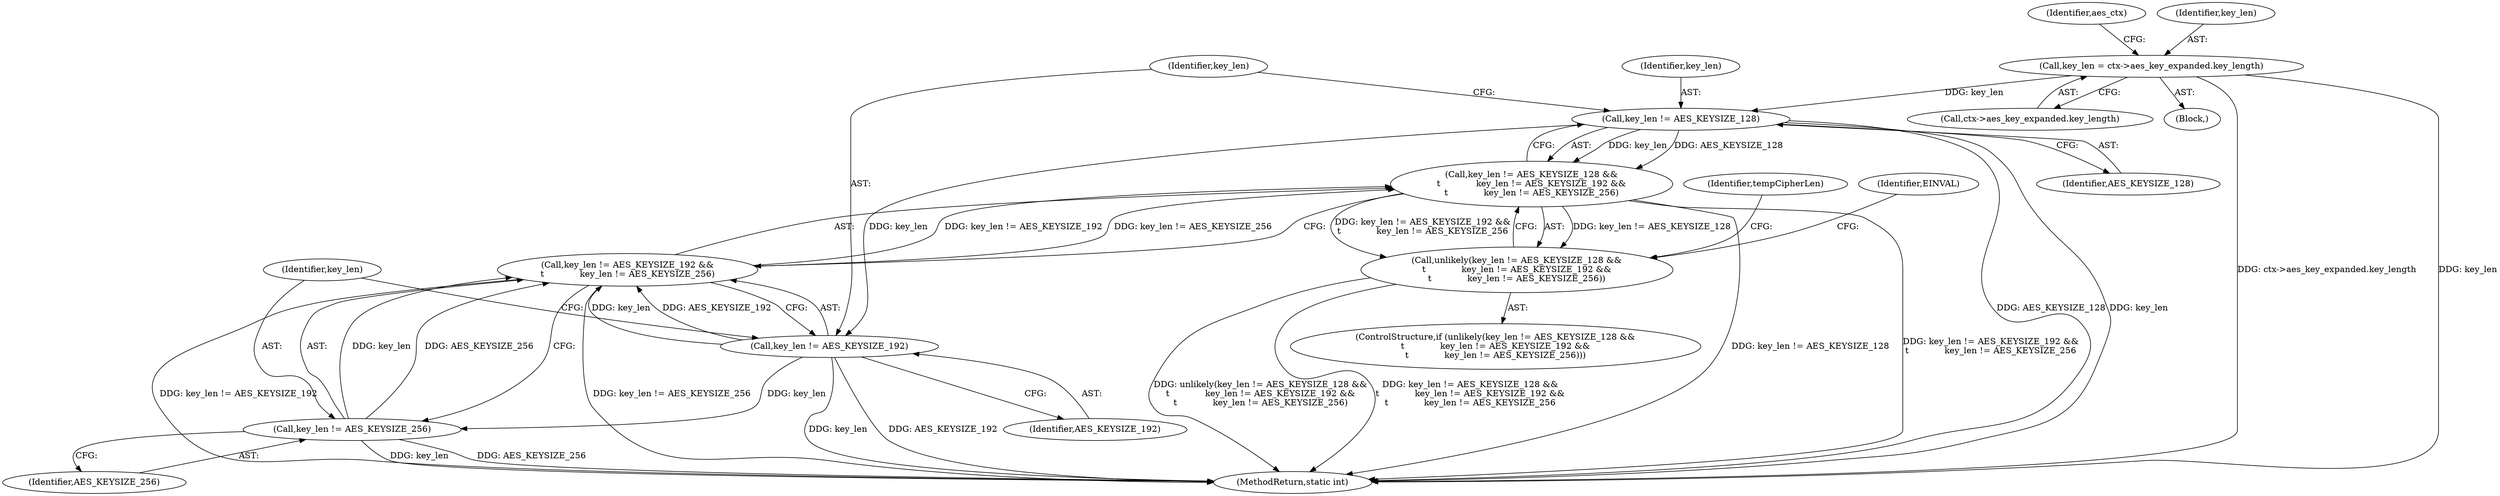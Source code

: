 digraph "0_linux_ccfe8c3f7e52ae83155cb038753f4c75b774ca8a@pointer" {
"1000140" [label="(Call,key_len = ctx->aes_key_expanded.key_length)"];
"1000221" [label="(Call,key_len != AES_KEYSIZE_128)"];
"1000220" [label="(Call,key_len != AES_KEYSIZE_128 &&\n\t             key_len != AES_KEYSIZE_192 &&\n\t             key_len != AES_KEYSIZE_256)"];
"1000219" [label="(Call,unlikely(key_len != AES_KEYSIZE_128 &&\n\t             key_len != AES_KEYSIZE_192 &&\n\t             key_len != AES_KEYSIZE_256))"];
"1000225" [label="(Call,key_len != AES_KEYSIZE_192)"];
"1000224" [label="(Call,key_len != AES_KEYSIZE_192 &&\n\t             key_len != AES_KEYSIZE_256)"];
"1000228" [label="(Call,key_len != AES_KEYSIZE_256)"];
"1000219" [label="(Call,unlikely(key_len != AES_KEYSIZE_128 &&\n\t             key_len != AES_KEYSIZE_192 &&\n\t             key_len != AES_KEYSIZE_256))"];
"1000218" [label="(ControlStructure,if (unlikely(key_len != AES_KEYSIZE_128 &&\n\t             key_len != AES_KEYSIZE_192 &&\n\t             key_len != AES_KEYSIZE_256)))"];
"1000142" [label="(Call,ctx->aes_key_expanded.key_length)"];
"1000149" [label="(Identifier,aes_ctx)"];
"1000477" [label="(MethodReturn,static int)"];
"1000235" [label="(Identifier,tempCipherLen)"];
"1000224" [label="(Call,key_len != AES_KEYSIZE_192 &&\n\t             key_len != AES_KEYSIZE_256)"];
"1000230" [label="(Identifier,AES_KEYSIZE_256)"];
"1000140" [label="(Call,key_len = ctx->aes_key_expanded.key_length)"];
"1000220" [label="(Call,key_len != AES_KEYSIZE_128 &&\n\t             key_len != AES_KEYSIZE_192 &&\n\t             key_len != AES_KEYSIZE_256)"];
"1000226" [label="(Identifier,key_len)"];
"1000141" [label="(Identifier,key_len)"];
"1000222" [label="(Identifier,key_len)"];
"1000233" [label="(Identifier,EINVAL)"];
"1000228" [label="(Call,key_len != AES_KEYSIZE_256)"];
"1000227" [label="(Identifier,AES_KEYSIZE_192)"];
"1000223" [label="(Identifier,AES_KEYSIZE_128)"];
"1000225" [label="(Call,key_len != AES_KEYSIZE_192)"];
"1000108" [label="(Block,)"];
"1000221" [label="(Call,key_len != AES_KEYSIZE_128)"];
"1000229" [label="(Identifier,key_len)"];
"1000140" -> "1000108"  [label="AST: "];
"1000140" -> "1000142"  [label="CFG: "];
"1000141" -> "1000140"  [label="AST: "];
"1000142" -> "1000140"  [label="AST: "];
"1000149" -> "1000140"  [label="CFG: "];
"1000140" -> "1000477"  [label="DDG: ctx->aes_key_expanded.key_length"];
"1000140" -> "1000477"  [label="DDG: key_len"];
"1000140" -> "1000221"  [label="DDG: key_len"];
"1000221" -> "1000220"  [label="AST: "];
"1000221" -> "1000223"  [label="CFG: "];
"1000222" -> "1000221"  [label="AST: "];
"1000223" -> "1000221"  [label="AST: "];
"1000226" -> "1000221"  [label="CFG: "];
"1000220" -> "1000221"  [label="CFG: "];
"1000221" -> "1000477"  [label="DDG: AES_KEYSIZE_128"];
"1000221" -> "1000477"  [label="DDG: key_len"];
"1000221" -> "1000220"  [label="DDG: key_len"];
"1000221" -> "1000220"  [label="DDG: AES_KEYSIZE_128"];
"1000221" -> "1000225"  [label="DDG: key_len"];
"1000220" -> "1000219"  [label="AST: "];
"1000220" -> "1000224"  [label="CFG: "];
"1000224" -> "1000220"  [label="AST: "];
"1000219" -> "1000220"  [label="CFG: "];
"1000220" -> "1000477"  [label="DDG: key_len != AES_KEYSIZE_128"];
"1000220" -> "1000477"  [label="DDG: key_len != AES_KEYSIZE_192 &&\n\t             key_len != AES_KEYSIZE_256"];
"1000220" -> "1000219"  [label="DDG: key_len != AES_KEYSIZE_128"];
"1000220" -> "1000219"  [label="DDG: key_len != AES_KEYSIZE_192 &&\n\t             key_len != AES_KEYSIZE_256"];
"1000224" -> "1000220"  [label="DDG: key_len != AES_KEYSIZE_192"];
"1000224" -> "1000220"  [label="DDG: key_len != AES_KEYSIZE_256"];
"1000219" -> "1000218"  [label="AST: "];
"1000233" -> "1000219"  [label="CFG: "];
"1000235" -> "1000219"  [label="CFG: "];
"1000219" -> "1000477"  [label="DDG: unlikely(key_len != AES_KEYSIZE_128 &&\n\t             key_len != AES_KEYSIZE_192 &&\n\t             key_len != AES_KEYSIZE_256)"];
"1000219" -> "1000477"  [label="DDG: key_len != AES_KEYSIZE_128 &&\n\t             key_len != AES_KEYSIZE_192 &&\n\t             key_len != AES_KEYSIZE_256"];
"1000225" -> "1000224"  [label="AST: "];
"1000225" -> "1000227"  [label="CFG: "];
"1000226" -> "1000225"  [label="AST: "];
"1000227" -> "1000225"  [label="AST: "];
"1000229" -> "1000225"  [label="CFG: "];
"1000224" -> "1000225"  [label="CFG: "];
"1000225" -> "1000477"  [label="DDG: AES_KEYSIZE_192"];
"1000225" -> "1000477"  [label="DDG: key_len"];
"1000225" -> "1000224"  [label="DDG: key_len"];
"1000225" -> "1000224"  [label="DDG: AES_KEYSIZE_192"];
"1000225" -> "1000228"  [label="DDG: key_len"];
"1000224" -> "1000228"  [label="CFG: "];
"1000228" -> "1000224"  [label="AST: "];
"1000224" -> "1000477"  [label="DDG: key_len != AES_KEYSIZE_192"];
"1000224" -> "1000477"  [label="DDG: key_len != AES_KEYSIZE_256"];
"1000228" -> "1000224"  [label="DDG: key_len"];
"1000228" -> "1000224"  [label="DDG: AES_KEYSIZE_256"];
"1000228" -> "1000230"  [label="CFG: "];
"1000229" -> "1000228"  [label="AST: "];
"1000230" -> "1000228"  [label="AST: "];
"1000228" -> "1000477"  [label="DDG: key_len"];
"1000228" -> "1000477"  [label="DDG: AES_KEYSIZE_256"];
}
